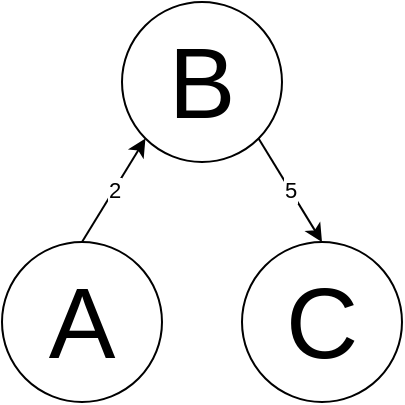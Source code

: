 <mxfile version="12.9.7" type="device"><diagram id="aqIonOiijaVRO7JC96p_" name="Page-1"><mxGraphModel dx="868" dy="522" grid="1" gridSize="10" guides="1" tooltips="1" connect="1" arrows="1" fold="1" page="1" pageScale="1" pageWidth="827" pageHeight="1169" math="0" shadow="0"><root><mxCell id="0"/><mxCell id="1" parent="0"/><mxCell id="_DzGP8Rrj1s1i5WT-_GT-1" value="&lt;font style=&quot;font-size: 50px&quot;&gt;B&lt;/font&gt;" style="ellipse;whiteSpace=wrap;html=1;aspect=fixed;" vertex="1" parent="1"><mxGeometry x="340" y="40" width="80" height="80" as="geometry"/></mxCell><mxCell id="_DzGP8Rrj1s1i5WT-_GT-2" value="&lt;font style=&quot;font-size: 50px&quot;&gt;A&lt;/font&gt;" style="ellipse;whiteSpace=wrap;html=1;aspect=fixed;" vertex="1" parent="1"><mxGeometry x="280" y="160" width="80" height="80" as="geometry"/></mxCell><mxCell id="_DzGP8Rrj1s1i5WT-_GT-3" value="&lt;font style=&quot;font-size: 50px&quot;&gt;C&lt;/font&gt;" style="ellipse;whiteSpace=wrap;html=1;aspect=fixed;" vertex="1" parent="1"><mxGeometry x="400" y="160" width="80" height="80" as="geometry"/></mxCell><mxCell id="_DzGP8Rrj1s1i5WT-_GT-4" value="2" style="endArrow=classic;html=1;entryX=0;entryY=1;entryDx=0;entryDy=0;exitX=0.5;exitY=0;exitDx=0;exitDy=0;" edge="1" parent="1" source="_DzGP8Rrj1s1i5WT-_GT-2" target="_DzGP8Rrj1s1i5WT-_GT-1"><mxGeometry width="50" height="50" relative="1" as="geometry"><mxPoint x="390" y="300" as="sourcePoint"/><mxPoint x="440" y="250" as="targetPoint"/></mxGeometry></mxCell><mxCell id="_DzGP8Rrj1s1i5WT-_GT-5" value="5" style="endArrow=classic;html=1;entryX=0.5;entryY=0;entryDx=0;entryDy=0;exitX=1;exitY=1;exitDx=0;exitDy=0;" edge="1" parent="1" source="_DzGP8Rrj1s1i5WT-_GT-1" target="_DzGP8Rrj1s1i5WT-_GT-3"><mxGeometry width="50" height="50" relative="1" as="geometry"><mxPoint x="390" y="300" as="sourcePoint"/><mxPoint x="440" y="250" as="targetPoint"/></mxGeometry></mxCell></root></mxGraphModel></diagram></mxfile>